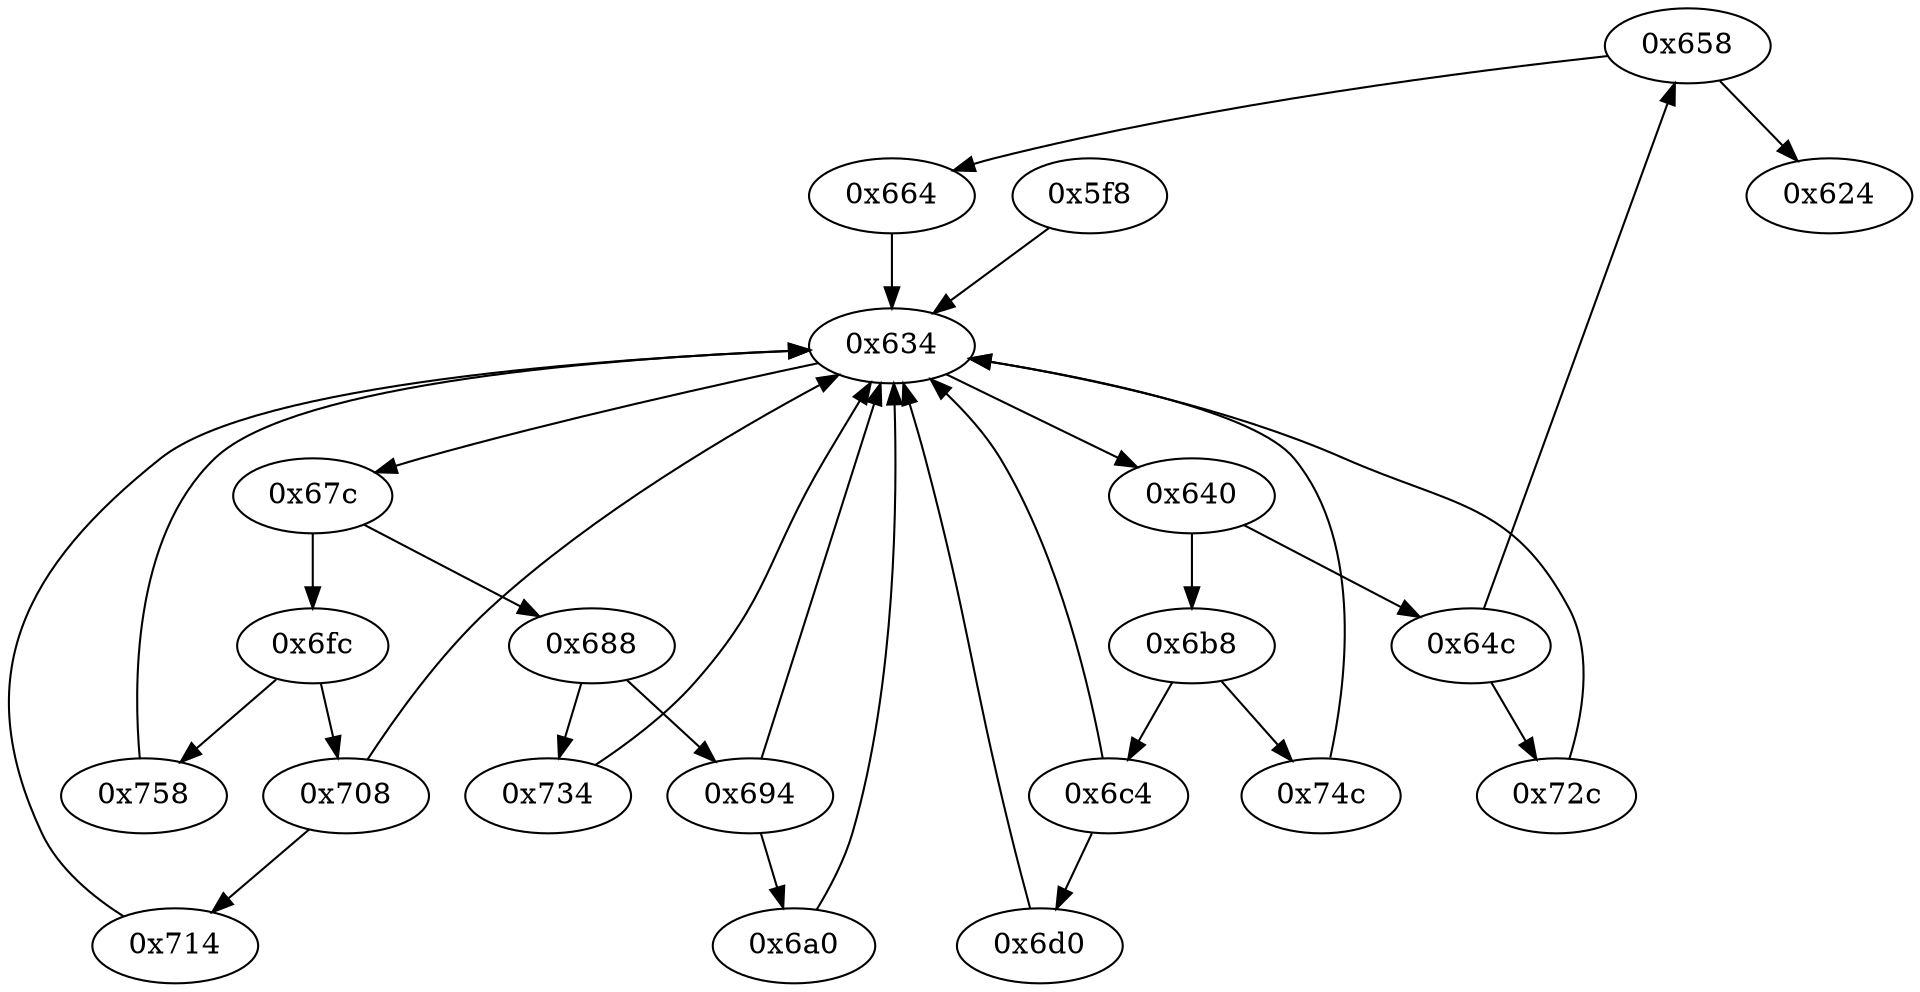 strict digraph "" {
	"0x658"	 [opcode="[u'ldr', u'cmp', u'b']"];
	"0x624"	 [opcode="[u'ldr', u'cmp', u'sub', u'pop']"];
	"0x658" -> "0x624";
	"0x664"	 [opcode="[u'ldrb', u'ldr', u'ldr', u'cmp', u'mov', u'b']"];
	"0x658" -> "0x664";
	"0x5f8"	 [opcode="[u'push', u'add', u'sub', u'mov', u'ldr', u'mov', u'ldr', u'ldr', u'add', u'add', u'b']"];
	"0x634"	 [opcode="[u'ldr', u'cmp', u'b']"];
	"0x5f8" -> "0x634";
	"0x6fc"	 [opcode="[u'ldr', u'cmp', u'b']"];
	"0x758"	 [opcode="[u'ldr', u'str', u'ldr', u'b']"];
	"0x6fc" -> "0x758";
	"0x708"	 [opcode="[u'ldr', u'cmp', u'b']"];
	"0x6fc" -> "0x708";
	"0x688"	 [opcode="[u'ldr', u'cmp', u'b']"];
	"0x694"	 [opcode="[u'ldr', u'cmp', u'b']"];
	"0x688" -> "0x694";
	"0x734"	 [opcode="[u'cmp', u'mov', u'mov', u'strb', u'ldr', u'b']"];
	"0x688" -> "0x734";
	"0x714"	 [opcode="[u'ldr', u'ldr', u'ldrb', u'str', u'ldr', u'b']"];
	"0x714" -> "0x634";
	"0x6b8"	 [opcode="[u'ldr', u'cmp', u'b']"];
	"0x6c4"	 [opcode="[u'ldr', u'cmp', u'b']"];
	"0x6b8" -> "0x6c4";
	"0x74c"	 [opcode="[u'mov', u'mov', u'b']"];
	"0x6b8" -> "0x74c";
	"0x6a0"	 [opcode="[u'ldr', u'ldrb', u'str', u'str', u'ldr', u'b']"];
	"0x694" -> "0x6a0";
	"0x694" -> "0x634";
	"0x6c4" -> "0x634";
	"0x6d0"	 [opcode="[u'ldr', u'ldr', u'bl', u'ldr', u'ldr', u'mov', u'mov', u'bl', u'mov', u'mov', u'b']"];
	"0x6c4" -> "0x6d0";
	"0x734" -> "0x634";
	"0x74c" -> "0x634";
	"0x640"	 [opcode="[u'ldr', u'cmp', u'b']"];
	"0x640" -> "0x6b8";
	"0x64c"	 [opcode="[u'ldr', u'cmp', u'b']"];
	"0x640" -> "0x64c";
	"0x67c"	 [opcode="[u'ldr', u'cmp', u'b']"];
	"0x67c" -> "0x6fc";
	"0x67c" -> "0x688";
	"0x6a0" -> "0x634";
	"0x758" -> "0x634";
	"0x634" -> "0x640";
	"0x634" -> "0x67c";
	"0x72c"	 [opcode="[u'ldr', u'b']"];
	"0x72c" -> "0x634";
	"0x64c" -> "0x658";
	"0x64c" -> "0x72c";
	"0x6d0" -> "0x634";
	"0x708" -> "0x714";
	"0x708" -> "0x634";
	"0x664" -> "0x634";
}
